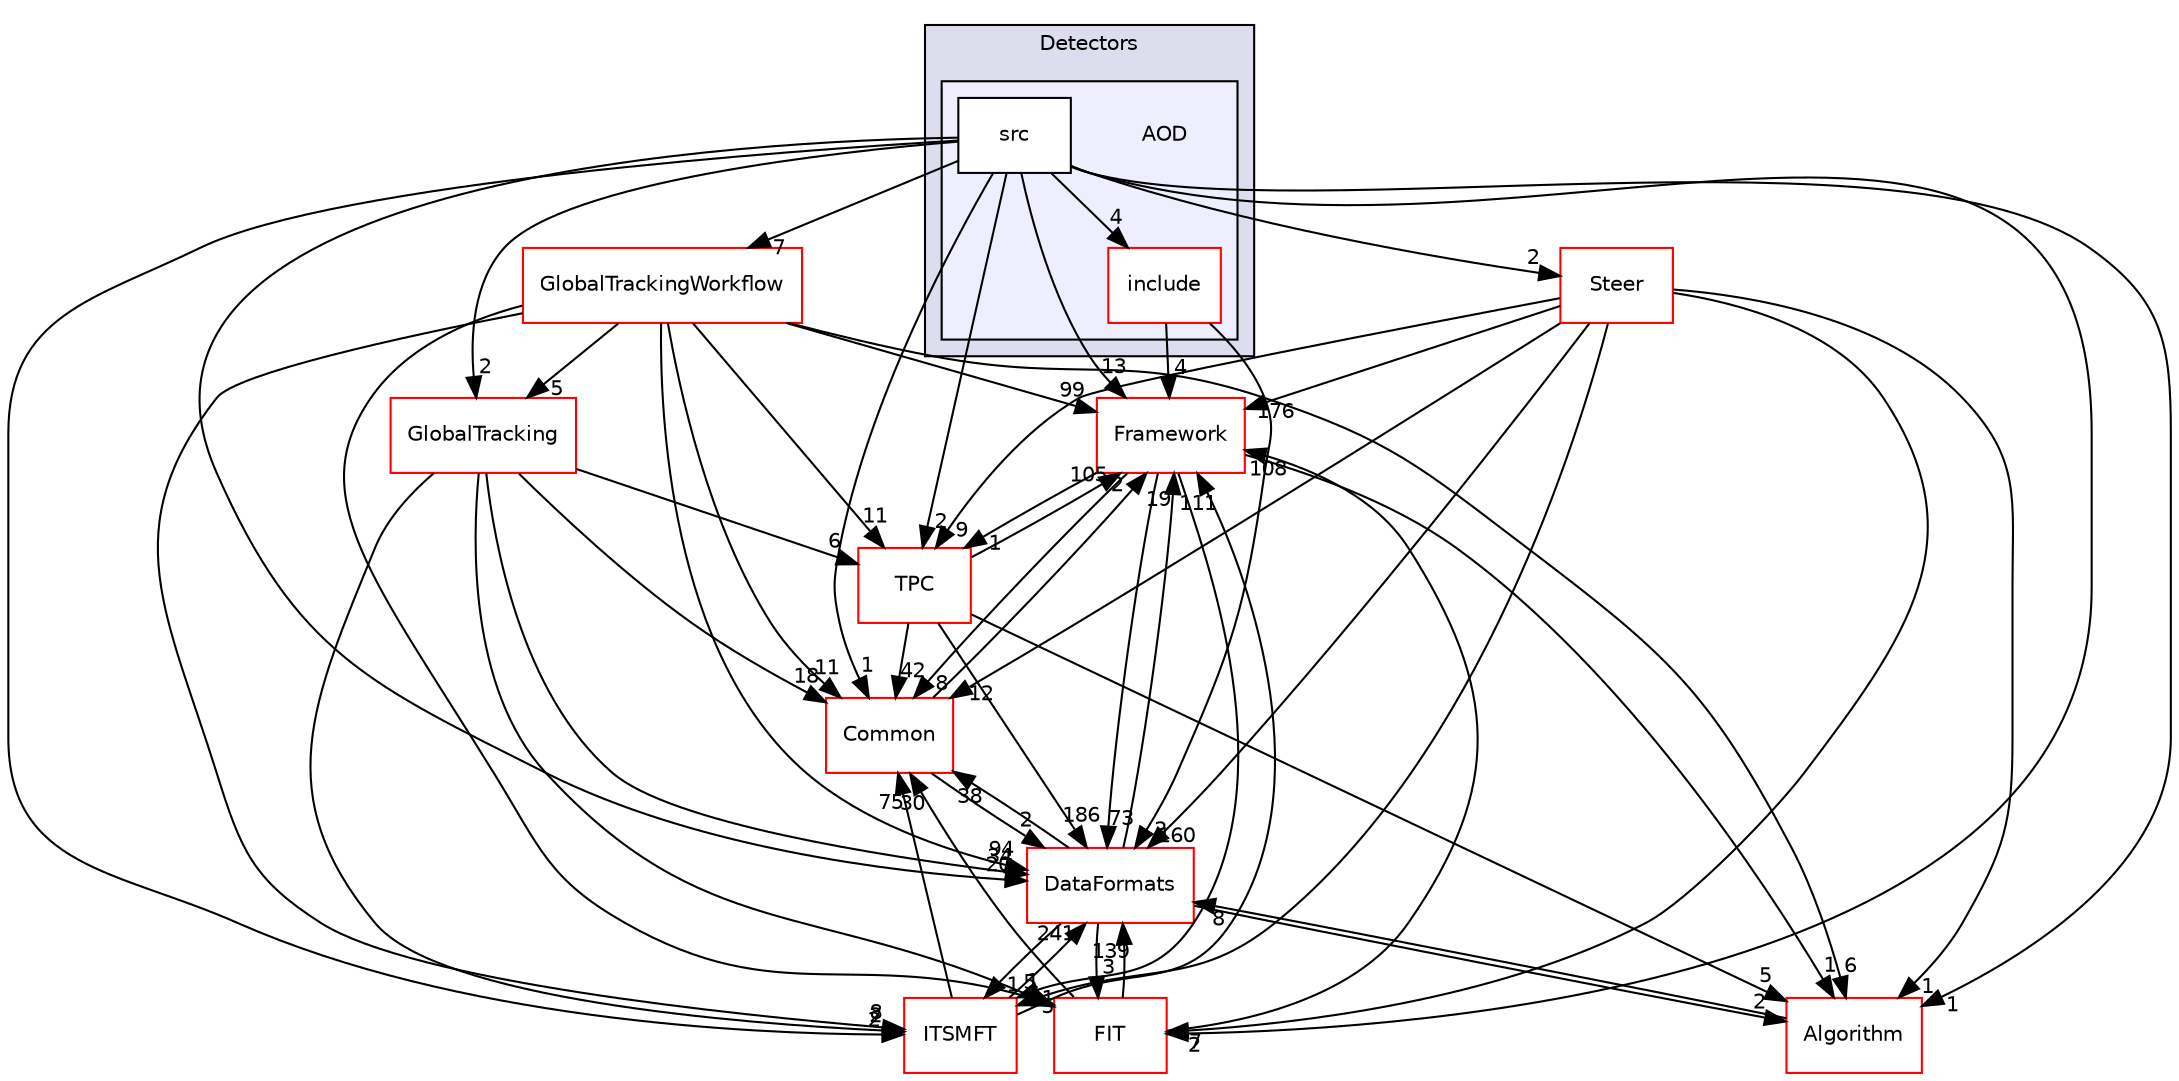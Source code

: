 digraph "/home/travis/build/AliceO2Group/AliceO2/Detectors/AOD" {
  bgcolor=transparent;
  compound=true
  node [ fontsize="10", fontname="Helvetica"];
  edge [ labelfontsize="10", labelfontname="Helvetica"];
  subgraph clusterdir_051dca18e802f8e9474f2e30d29c04e0 {
    graph [ bgcolor="#ddddee", pencolor="black", label="Detectors" fontname="Helvetica", fontsize="10", URL="dir_051dca18e802f8e9474f2e30d29c04e0.html"]
  subgraph clusterdir_4bc9293565017e583d6e787c95b29081 {
    graph [ bgcolor="#eeeeff", pencolor="black", label="" URL="dir_4bc9293565017e583d6e787c95b29081.html"];
    dir_4bc9293565017e583d6e787c95b29081 [shape=plaintext label="AOD"];
    dir_2a799a2546bc995f3a3d129cb656175c [shape=box label="include" color="red" fillcolor="white" style="filled" URL="dir_2a799a2546bc995f3a3d129cb656175c.html"];
    dir_987b5f226d08c625380477afd193b36d [shape=box label="src" color="black" fillcolor="white" style="filled" URL="dir_987b5f226d08c625380477afd193b36d.html"];
  }
  }
  dir_40b4a122691869ee86baf7f2711ed718 [shape=box label="Steer" color="red" URL="dir_40b4a122691869ee86baf7f2711ed718.html"];
  dir_4ab6b4cc6a7edbff49100e9123df213f [shape=box label="Common" color="red" URL="dir_4ab6b4cc6a7edbff49100e9123df213f.html"];
  dir_d14e88a79bca429480864605ee348cef [shape=box label="FIT" color="red" URL="dir_d14e88a79bca429480864605ee348cef.html"];
  dir_a597e8e061b11201a1dff411feb10d0b [shape=box label="TPC" color="red" URL="dir_a597e8e061b11201a1dff411feb10d0b.html"];
  dir_1306292b77b40360479b729ac9ee7efe [shape=box label="ITSMFT" color="red" URL="dir_1306292b77b40360479b729ac9ee7efe.html"];
  dir_8ba487e25de5ee77e05e9dce7582cb98 [shape=box label="Algorithm" color="red" URL="dir_8ba487e25de5ee77e05e9dce7582cb98.html"];
  dir_18e0e8b4b629c3c13e7ad1457bcd5f89 [shape=box label="GlobalTracking" color="red" URL="dir_18e0e8b4b629c3c13e7ad1457bcd5f89.html"];
  dir_109ace25e426b841fbcad1590c555213 [shape=box label="GlobalTrackingWorkflow" color="red" URL="dir_109ace25e426b841fbcad1590c555213.html"];
  dir_bcbb2cf9a3d3d83e5515c82071a07177 [shape=box label="Framework" color="red" URL="dir_bcbb2cf9a3d3d83e5515c82071a07177.html"];
  dir_2171f7ec022c5423887b07c69b2f5b48 [shape=box label="DataFormats" color="red" URL="dir_2171f7ec022c5423887b07c69b2f5b48.html"];
  dir_40b4a122691869ee86baf7f2711ed718->dir_4ab6b4cc6a7edbff49100e9123df213f [headlabel="12", labeldistance=1.5 headhref="dir_000507_000036.html"];
  dir_40b4a122691869ee86baf7f2711ed718->dir_d14e88a79bca429480864605ee348cef [headlabel="7", labeldistance=1.5 headhref="dir_000507_000180.html"];
  dir_40b4a122691869ee86baf7f2711ed718->dir_a597e8e061b11201a1dff411feb10d0b [headlabel="9", labeldistance=1.5 headhref="dir_000507_000059.html"];
  dir_40b4a122691869ee86baf7f2711ed718->dir_1306292b77b40360479b729ac9ee7efe [headlabel="5", labeldistance=1.5 headhref="dir_000507_000053.html"];
  dir_40b4a122691869ee86baf7f2711ed718->dir_8ba487e25de5ee77e05e9dce7582cb98 [headlabel="1", labeldistance=1.5 headhref="dir_000507_000000.html"];
  dir_40b4a122691869ee86baf7f2711ed718->dir_bcbb2cf9a3d3d83e5515c82071a07177 [headlabel="176", labeldistance=1.5 headhref="dir_000507_000063.html"];
  dir_40b4a122691869ee86baf7f2711ed718->dir_2171f7ec022c5423887b07c69b2f5b48 [headlabel="160", labeldistance=1.5 headhref="dir_000507_000090.html"];
  dir_4ab6b4cc6a7edbff49100e9123df213f->dir_bcbb2cf9a3d3d83e5515c82071a07177 [headlabel="2", labeldistance=1.5 headhref="dir_000036_000063.html"];
  dir_4ab6b4cc6a7edbff49100e9123df213f->dir_2171f7ec022c5423887b07c69b2f5b48 [headlabel="2", labeldistance=1.5 headhref="dir_000036_000090.html"];
  dir_d14e88a79bca429480864605ee348cef->dir_4ab6b4cc6a7edbff49100e9123df213f [headlabel="30", labeldistance=1.5 headhref="dir_000180_000036.html"];
  dir_d14e88a79bca429480864605ee348cef->dir_bcbb2cf9a3d3d83e5515c82071a07177 [headlabel="108", labeldistance=1.5 headhref="dir_000180_000063.html"];
  dir_d14e88a79bca429480864605ee348cef->dir_2171f7ec022c5423887b07c69b2f5b48 [headlabel="139", labeldistance=1.5 headhref="dir_000180_000090.html"];
  dir_a597e8e061b11201a1dff411feb10d0b->dir_4ab6b4cc6a7edbff49100e9123df213f [headlabel="42", labeldistance=1.5 headhref="dir_000059_000036.html"];
  dir_a597e8e061b11201a1dff411feb10d0b->dir_8ba487e25de5ee77e05e9dce7582cb98 [headlabel="5", labeldistance=1.5 headhref="dir_000059_000000.html"];
  dir_a597e8e061b11201a1dff411feb10d0b->dir_bcbb2cf9a3d3d83e5515c82071a07177 [headlabel="105", labeldistance=1.5 headhref="dir_000059_000063.html"];
  dir_a597e8e061b11201a1dff411feb10d0b->dir_2171f7ec022c5423887b07c69b2f5b48 [headlabel="186", labeldistance=1.5 headhref="dir_000059_000090.html"];
  dir_1306292b77b40360479b729ac9ee7efe->dir_4ab6b4cc6a7edbff49100e9123df213f [headlabel="75", labeldistance=1.5 headhref="dir_000053_000036.html"];
  dir_1306292b77b40360479b729ac9ee7efe->dir_bcbb2cf9a3d3d83e5515c82071a07177 [headlabel="111", labeldistance=1.5 headhref="dir_000053_000063.html"];
  dir_1306292b77b40360479b729ac9ee7efe->dir_2171f7ec022c5423887b07c69b2f5b48 [headlabel="241", labeldistance=1.5 headhref="dir_000053_000090.html"];
  dir_8ba487e25de5ee77e05e9dce7582cb98->dir_2171f7ec022c5423887b07c69b2f5b48 [headlabel="8", labeldistance=1.5 headhref="dir_000000_000090.html"];
  dir_2a799a2546bc995f3a3d129cb656175c->dir_bcbb2cf9a3d3d83e5515c82071a07177 [headlabel="4", labeldistance=1.5 headhref="dir_000290_000063.html"];
  dir_2a799a2546bc995f3a3d129cb656175c->dir_2171f7ec022c5423887b07c69b2f5b48 [headlabel="2", labeldistance=1.5 headhref="dir_000290_000090.html"];
  dir_18e0e8b4b629c3c13e7ad1457bcd5f89->dir_4ab6b4cc6a7edbff49100e9123df213f [headlabel="18", labeldistance=1.5 headhref="dir_000521_000036.html"];
  dir_18e0e8b4b629c3c13e7ad1457bcd5f89->dir_d14e88a79bca429480864605ee348cef [headlabel="1", labeldistance=1.5 headhref="dir_000521_000180.html"];
  dir_18e0e8b4b629c3c13e7ad1457bcd5f89->dir_a597e8e061b11201a1dff411feb10d0b [headlabel="6", labeldistance=1.5 headhref="dir_000521_000059.html"];
  dir_18e0e8b4b629c3c13e7ad1457bcd5f89->dir_1306292b77b40360479b729ac9ee7efe [headlabel="2", labeldistance=1.5 headhref="dir_000521_000053.html"];
  dir_18e0e8b4b629c3c13e7ad1457bcd5f89->dir_2171f7ec022c5423887b07c69b2f5b48 [headlabel="34", labeldistance=1.5 headhref="dir_000521_000090.html"];
  dir_109ace25e426b841fbcad1590c555213->dir_4ab6b4cc6a7edbff49100e9123df213f [headlabel="11", labeldistance=1.5 headhref="dir_000525_000036.html"];
  dir_109ace25e426b841fbcad1590c555213->dir_d14e88a79bca429480864605ee348cef [headlabel="5", labeldistance=1.5 headhref="dir_000525_000180.html"];
  dir_109ace25e426b841fbcad1590c555213->dir_a597e8e061b11201a1dff411feb10d0b [headlabel="11", labeldistance=1.5 headhref="dir_000525_000059.html"];
  dir_109ace25e426b841fbcad1590c555213->dir_1306292b77b40360479b729ac9ee7efe [headlabel="8", labeldistance=1.5 headhref="dir_000525_000053.html"];
  dir_109ace25e426b841fbcad1590c555213->dir_8ba487e25de5ee77e05e9dce7582cb98 [headlabel="6", labeldistance=1.5 headhref="dir_000525_000000.html"];
  dir_109ace25e426b841fbcad1590c555213->dir_18e0e8b4b629c3c13e7ad1457bcd5f89 [headlabel="5", labeldistance=1.5 headhref="dir_000525_000521.html"];
  dir_109ace25e426b841fbcad1590c555213->dir_bcbb2cf9a3d3d83e5515c82071a07177 [headlabel="99", labeldistance=1.5 headhref="dir_000525_000063.html"];
  dir_109ace25e426b841fbcad1590c555213->dir_2171f7ec022c5423887b07c69b2f5b48 [headlabel="94", labeldistance=1.5 headhref="dir_000525_000090.html"];
  dir_987b5f226d08c625380477afd193b36d->dir_40b4a122691869ee86baf7f2711ed718 [headlabel="2", labeldistance=1.5 headhref="dir_000292_000507.html"];
  dir_987b5f226d08c625380477afd193b36d->dir_4ab6b4cc6a7edbff49100e9123df213f [headlabel="1", labeldistance=1.5 headhref="dir_000292_000036.html"];
  dir_987b5f226d08c625380477afd193b36d->dir_d14e88a79bca429480864605ee348cef [headlabel="2", labeldistance=1.5 headhref="dir_000292_000180.html"];
  dir_987b5f226d08c625380477afd193b36d->dir_a597e8e061b11201a1dff411feb10d0b [headlabel="2", labeldistance=1.5 headhref="dir_000292_000059.html"];
  dir_987b5f226d08c625380477afd193b36d->dir_1306292b77b40360479b729ac9ee7efe [headlabel="2", labeldistance=1.5 headhref="dir_000292_000053.html"];
  dir_987b5f226d08c625380477afd193b36d->dir_8ba487e25de5ee77e05e9dce7582cb98 [headlabel="1", labeldistance=1.5 headhref="dir_000292_000000.html"];
  dir_987b5f226d08c625380477afd193b36d->dir_2a799a2546bc995f3a3d129cb656175c [headlabel="4", labeldistance=1.5 headhref="dir_000292_000290.html"];
  dir_987b5f226d08c625380477afd193b36d->dir_18e0e8b4b629c3c13e7ad1457bcd5f89 [headlabel="2", labeldistance=1.5 headhref="dir_000292_000521.html"];
  dir_987b5f226d08c625380477afd193b36d->dir_109ace25e426b841fbcad1590c555213 [headlabel="7", labeldistance=1.5 headhref="dir_000292_000525.html"];
  dir_987b5f226d08c625380477afd193b36d->dir_bcbb2cf9a3d3d83e5515c82071a07177 [headlabel="13", labeldistance=1.5 headhref="dir_000292_000063.html"];
  dir_987b5f226d08c625380477afd193b36d->dir_2171f7ec022c5423887b07c69b2f5b48 [headlabel="20", labeldistance=1.5 headhref="dir_000292_000090.html"];
  dir_bcbb2cf9a3d3d83e5515c82071a07177->dir_4ab6b4cc6a7edbff49100e9123df213f [headlabel="8", labeldistance=1.5 headhref="dir_000063_000036.html"];
  dir_bcbb2cf9a3d3d83e5515c82071a07177->dir_a597e8e061b11201a1dff411feb10d0b [headlabel="1", labeldistance=1.5 headhref="dir_000063_000059.html"];
  dir_bcbb2cf9a3d3d83e5515c82071a07177->dir_1306292b77b40360479b729ac9ee7efe [headlabel="1", labeldistance=1.5 headhref="dir_000063_000053.html"];
  dir_bcbb2cf9a3d3d83e5515c82071a07177->dir_8ba487e25de5ee77e05e9dce7582cb98 [headlabel="1", labeldistance=1.5 headhref="dir_000063_000000.html"];
  dir_bcbb2cf9a3d3d83e5515c82071a07177->dir_2171f7ec022c5423887b07c69b2f5b48 [headlabel="73", labeldistance=1.5 headhref="dir_000063_000090.html"];
  dir_2171f7ec022c5423887b07c69b2f5b48->dir_4ab6b4cc6a7edbff49100e9123df213f [headlabel="38", labeldistance=1.5 headhref="dir_000090_000036.html"];
  dir_2171f7ec022c5423887b07c69b2f5b48->dir_d14e88a79bca429480864605ee348cef [headlabel="3", labeldistance=1.5 headhref="dir_000090_000180.html"];
  dir_2171f7ec022c5423887b07c69b2f5b48->dir_1306292b77b40360479b729ac9ee7efe [headlabel="1", labeldistance=1.5 headhref="dir_000090_000053.html"];
  dir_2171f7ec022c5423887b07c69b2f5b48->dir_8ba487e25de5ee77e05e9dce7582cb98 [headlabel="2", labeldistance=1.5 headhref="dir_000090_000000.html"];
  dir_2171f7ec022c5423887b07c69b2f5b48->dir_bcbb2cf9a3d3d83e5515c82071a07177 [headlabel="19", labeldistance=1.5 headhref="dir_000090_000063.html"];
}
